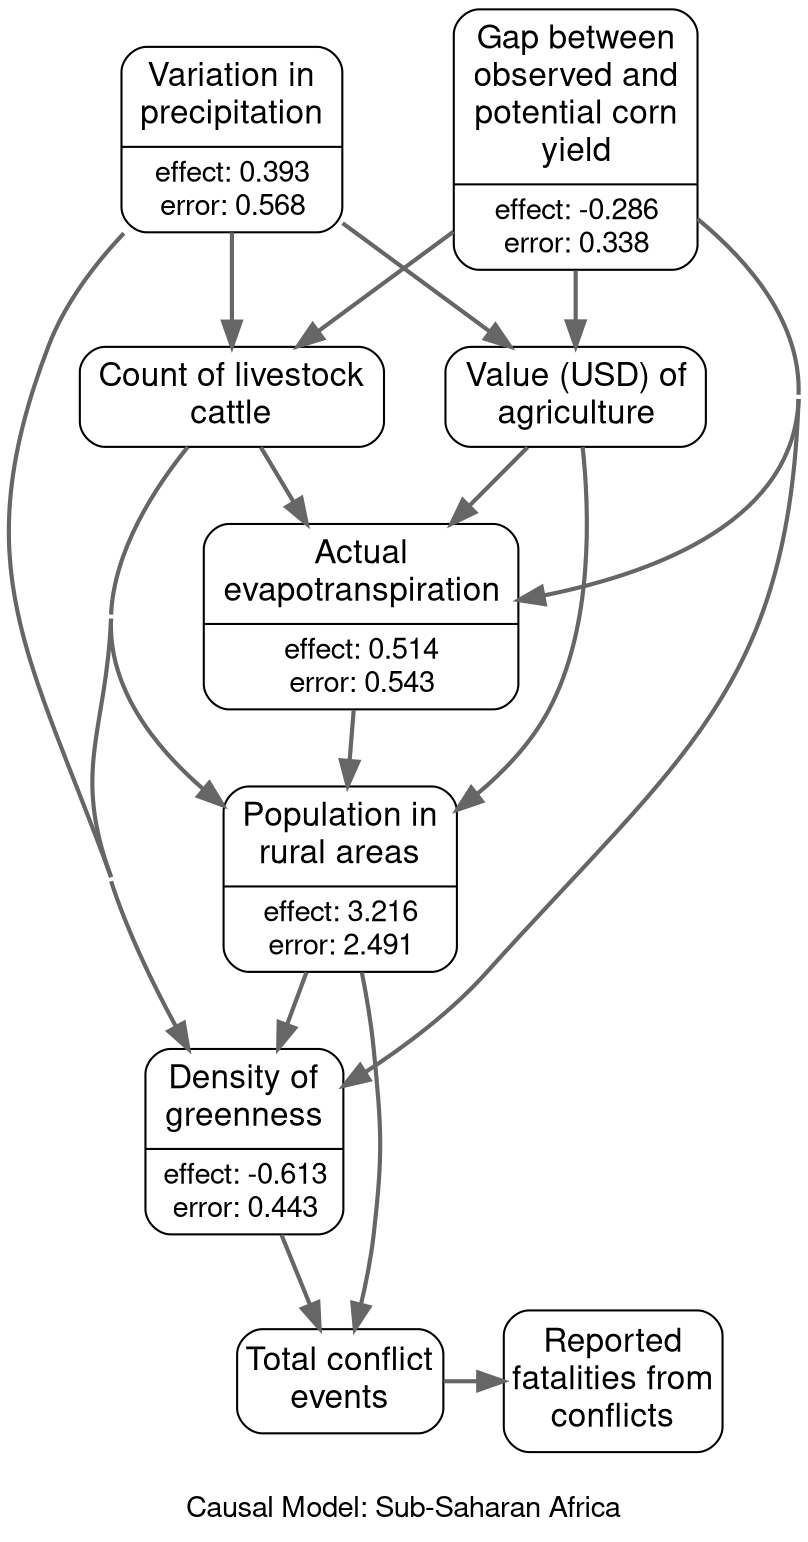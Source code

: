 # generated file for region: sub-saharan_africa by CausalModelRegionGenerator
strict digraph causalModel {
fontname="Helvetica, Arial, sans-serif";
label="
Causal Model: Sub-Saharan Africa";
labelloc = b;
nodesep = 0.4;
concentrate = true;
node[shape = Mrecord, fontname = "Helvetica, Arial, sans-serif", margin = "0.10,0.06", penwidth = 1.0];
edge[arrowsize = 1.2 penwidth = 2 color="#666666"];

# nodes
et_actl_m_MAX_m [label = <{<table align="center" border="0" cellspacing="1" cellpadding="1">
<tr><td><font point-size="16">Actual<br/>evapotranspiration<br/></font></td></tr>
</table>
|<table border="0" cellspacing="1" cellpadding="0.5"><tr><td><font point-size="14">effect: 0.514</font></td></tr>
<tr><td><font point-size="14">error: 0.543</font></td></tr></table>}>, class = rankB];
cattle_number_s [label = <<table align="center" border="0" cellspacing="1" cellpadding="1">
<tr><td><font point-size="16">Count of livestock<br/>cattle<br/></font></td></tr>
</table>
>, class = rankB];
spi_3_m [label = <{<table align="center" border="0" cellspacing="1" cellpadding="1">
<tr><td><font point-size="16">Variation in<br/>precipitation<br/></font></td></tr>
</table>
|<table border="0" cellspacing="1" cellpadding="0.5"><tr><td><font point-size="14">effect: 0.393</font></td></tr>
<tr><td><font point-size="14">error: 0.568</font></td></tr></table>}>, class = rankA];
spam_V_agg_t_sum_s [label = <<table align="center" border="0" cellspacing="1" cellpadding="1">
<tr><td><font point-size="16">Value (USD) of<br/>agriculture<br/></font></td></tr>
</table>
>, class = rankB];
yield_gap_maize_s [label = <{<table align="center" border="0" cellspacing="1" cellpadding="1">
<tr><td><font point-size="16">Gap between<br/>observed and<br/>potential corn<br/>yield<br/></font></td></tr>
</table>
|<table border="0" cellspacing="1" cellpadding="0.5"><tr><td><font point-size="14">effect: -0.286</font></td></tr>
<tr><td><font point-size="14">error: 0.338</font></td></tr></table>}>, class = rankA];
rurpop_s [label = <{<table align="center" border="0" cellspacing="1" cellpadding="1">
<tr><td><font point-size="16">Population in<br/>rural areas<br/></font></td></tr>
</table>
|<table border="0" cellspacing="1" cellpadding="0.5"><tr><td><font point-size="14">effect: 3.216</font></td></tr>
<tr><td><font point-size="14">error: 2.491</font></td></tr></table>}>, class = rankB];
ndvi_act_min_m [label = <{<table align="center" border="0" cellspacing="1" cellpadding="1">
<tr><td><font point-size="16">Density of<br/>greenness<br/></font></td></tr>
</table>
|<table border="0" cellspacing="1" cellpadding="0.5"><tr><td><font point-size="14">effect: -0.613</font></td></tr>
<tr><td><font point-size="14">error: 0.443</font></td></tr></table>}>, class = rankB];
acl_sum_evnt_m [label = "Total conflict
events" class = rankC shape=box style=rounded fontsize="16pt" margin = "0.05,0.10"];
acl_sum_fatl_m [label = "Reported
fatalities from
conflicts" class = rankC shape=box style=rounded fontsize="16pt" margin = "0.05,0.10"];

#ranks
{rank=same; spi_3_m yield_gap_maize_s; }
{rank=same; acl_sum_evnt_m acl_sum_fatl_m; }

# links
et_actl_m_MAX_m -> rurpop_s;
cattle_number_s -> et_actl_m_MAX_m;
cattle_number_s -> rurpop_s;
cattle_number_s -> ndvi_act_min_m;
spi_3_m -> cattle_number_s;
spi_3_m -> spam_V_agg_t_sum_s;
spi_3_m -> ndvi_act_min_m;
spam_V_agg_t_sum_s -> et_actl_m_MAX_m;
spam_V_agg_t_sum_s -> rurpop_s;
yield_gap_maize_s -> et_actl_m_MAX_m;
yield_gap_maize_s -> cattle_number_s;
yield_gap_maize_s -> spam_V_agg_t_sum_s;
yield_gap_maize_s -> ndvi_act_min_m;
rurpop_s -> ndvi_act_min_m;
rurpop_s -> acl_sum_evnt_m;
ndvi_act_min_m -> acl_sum_evnt_m;
acl_sum_evnt_m -> acl_sum_fatl_m;

}
